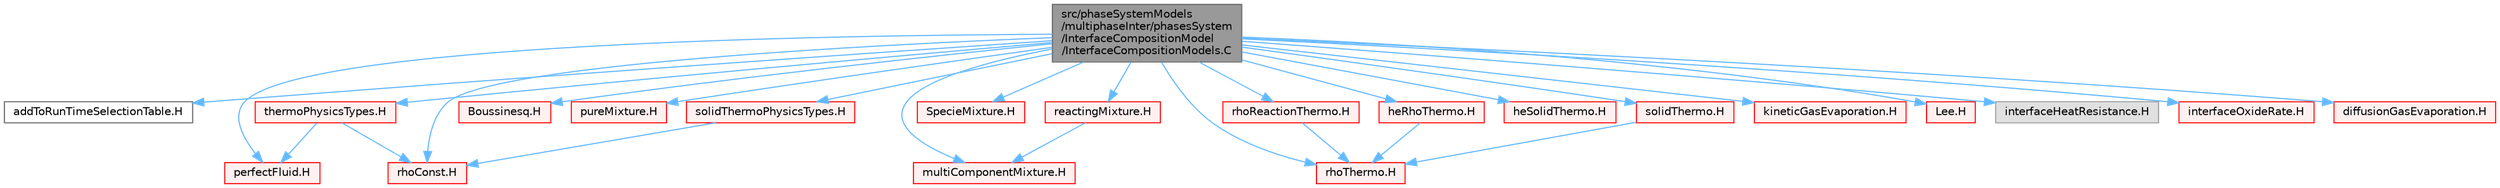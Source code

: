 digraph "src/phaseSystemModels/multiphaseInter/phasesSystem/InterfaceCompositionModel/InterfaceCompositionModels.C"
{
 // LATEX_PDF_SIZE
  bgcolor="transparent";
  edge [fontname=Helvetica,fontsize=10,labelfontname=Helvetica,labelfontsize=10];
  node [fontname=Helvetica,fontsize=10,shape=box,height=0.2,width=0.4];
  Node1 [id="Node000001",label="src/phaseSystemModels\l/multiphaseInter/phasesSystem\l/InterfaceCompositionModel\l/InterfaceCompositionModels.C",height=0.2,width=0.4,color="gray40", fillcolor="grey60", style="filled", fontcolor="black",tooltip=" "];
  Node1 -> Node2 [id="edge1_Node000001_Node000002",color="steelblue1",style="solid",tooltip=" "];
  Node2 [id="Node000002",label="addToRunTimeSelectionTable.H",height=0.2,width=0.4,color="grey40", fillcolor="white", style="filled",URL="$addToRunTimeSelectionTable_8H.html",tooltip="Macros for easy insertion into run-time selection tables."];
  Node1 -> Node3 [id="edge2_Node000001_Node000003",color="steelblue1",style="solid",tooltip=" "];
  Node3 [id="Node000003",label="thermoPhysicsTypes.H",height=0.2,width=0.4,color="red", fillcolor="#FFF0F0", style="filled",URL="$thermoPhysicsTypes_8H.html",tooltip="Type definitions for thermo-physics models."];
  Node3 -> Node148 [id="edge3_Node000003_Node000148",color="steelblue1",style="solid",tooltip=" "];
  Node148 [id="Node000148",label="perfectFluid.H",height=0.2,width=0.4,color="red", fillcolor="#FFF0F0", style="filled",URL="$perfectFluid_8H.html",tooltip=" "];
  Node3 -> Node152 [id="edge4_Node000003_Node000152",color="steelblue1",style="solid",tooltip=" "];
  Node152 [id="Node000152",label="rhoConst.H",height=0.2,width=0.4,color="red", fillcolor="#FFF0F0", style="filled",URL="$rhoConst_8H.html",tooltip=" "];
  Node1 -> Node152 [id="edge5_Node000001_Node000152",color="steelblue1",style="solid",tooltip=" "];
  Node1 -> Node148 [id="edge6_Node000001_Node000148",color="steelblue1",style="solid",tooltip=" "];
  Node1 -> Node184 [id="edge7_Node000001_Node000184",color="steelblue1",style="solid",tooltip=" "];
  Node184 [id="Node000184",label="Boussinesq.H",height=0.2,width=0.4,color="red", fillcolor="#FFF0F0", style="filled",URL="$Boussinesq_8H.html",tooltip=" "];
  Node1 -> Node186 [id="edge8_Node000001_Node000186",color="steelblue1",style="solid",tooltip=" "];
  Node186 [id="Node000186",label="pureMixture.H",height=0.2,width=0.4,color="red", fillcolor="#FFF0F0", style="filled",URL="$pureMixture_8H.html",tooltip=" "];
  Node1 -> Node188 [id="edge9_Node000001_Node000188",color="steelblue1",style="solid",tooltip=" "];
  Node188 [id="Node000188",label="multiComponentMixture.H",height=0.2,width=0.4,color="red", fillcolor="#FFF0F0", style="filled",URL="$multiComponentMixture_8H.html",tooltip=" "];
  Node1 -> Node441 [id="edge10_Node000001_Node000441",color="steelblue1",style="solid",tooltip=" "];
  Node441 [id="Node000441",label="reactingMixture.H",height=0.2,width=0.4,color="red", fillcolor="#FFF0F0", style="filled",URL="$reactingMixture_8H.html",tooltip=" "];
  Node441 -> Node188 [id="edge11_Node000441_Node000188",color="steelblue1",style="solid",tooltip=" "];
  Node1 -> Node446 [id="edge12_Node000001_Node000446",color="steelblue1",style="solid",tooltip=" "];
  Node446 [id="Node000446",label="SpecieMixture.H",height=0.2,width=0.4,color="red", fillcolor="#FFF0F0", style="filled",URL="$SpecieMixture_8H.html",tooltip=" "];
  Node1 -> Node447 [id="edge13_Node000001_Node000447",color="steelblue1",style="solid",tooltip=" "];
  Node447 [id="Node000447",label="rhoThermo.H",height=0.2,width=0.4,color="red", fillcolor="#FFF0F0", style="filled",URL="$rhoThermo_8H.html",tooltip=" "];
  Node1 -> Node452 [id="edge14_Node000001_Node000452",color="steelblue1",style="solid",tooltip=" "];
  Node452 [id="Node000452",label="rhoReactionThermo.H",height=0.2,width=0.4,color="red", fillcolor="#FFF0F0", style="filled",URL="$rhoReactionThermo_8H.html",tooltip=" "];
  Node452 -> Node447 [id="edge15_Node000452_Node000447",color="steelblue1",style="solid",tooltip=" "];
  Node1 -> Node453 [id="edge16_Node000001_Node000453",color="steelblue1",style="solid",tooltip=" "];
  Node453 [id="Node000453",label="heRhoThermo.H",height=0.2,width=0.4,color="red", fillcolor="#FFF0F0", style="filled",URL="$heRhoThermo_8H.html",tooltip=" "];
  Node453 -> Node447 [id="edge17_Node000453_Node000447",color="steelblue1",style="solid",tooltip=" "];
  Node1 -> Node455 [id="edge18_Node000001_Node000455",color="steelblue1",style="solid",tooltip=" "];
  Node455 [id="Node000455",label="solidThermo.H",height=0.2,width=0.4,color="red", fillcolor="#FFF0F0", style="filled",URL="$solidThermo_8H.html",tooltip=" "];
  Node455 -> Node447 [id="edge19_Node000455_Node000447",color="steelblue1",style="solid",tooltip=" "];
  Node1 -> Node456 [id="edge20_Node000001_Node000456",color="steelblue1",style="solid",tooltip=" "];
  Node456 [id="Node000456",label="heSolidThermo.H",height=0.2,width=0.4,color="red", fillcolor="#FFF0F0", style="filled",URL="$heSolidThermo_8H.html",tooltip=" "];
  Node1 -> Node457 [id="edge21_Node000001_Node000457",color="steelblue1",style="solid",tooltip=" "];
  Node457 [id="Node000457",label="solidThermoPhysicsTypes.H",height=0.2,width=0.4,color="red", fillcolor="#FFF0F0", style="filled",URL="$solidThermoPhysicsTypes_8H.html",tooltip="Type definitions for solid-thermo-physics models."];
  Node457 -> Node152 [id="edge22_Node000457_Node000152",color="steelblue1",style="solid",tooltip=" "];
  Node1 -> Node469 [id="edge23_Node000001_Node000469",color="steelblue1",style="solid",tooltip=" "];
  Node469 [id="Node000469",label="kineticGasEvaporation.H",height=0.2,width=0.4,color="red", fillcolor="#FFF0F0", style="filled",URL="$kineticGasEvaporation_8H.html",tooltip=" "];
  Node1 -> Node471 [id="edge24_Node000001_Node000471",color="steelblue1",style="solid",tooltip=" "];
  Node471 [id="Node000471",label="Lee.H",height=0.2,width=0.4,color="red", fillcolor="#FFF0F0", style="filled",URL="$Lee_8H.html",tooltip=" "];
  Node1 -> Node472 [id="edge25_Node000001_Node000472",color="steelblue1",style="solid",tooltip=" "];
  Node472 [id="Node000472",label="interfaceHeatResistance.H",height=0.2,width=0.4,color="grey60", fillcolor="#E0E0E0", style="filled",tooltip=" "];
  Node1 -> Node473 [id="edge26_Node000001_Node000473",color="steelblue1",style="solid",tooltip=" "];
  Node473 [id="Node000473",label="interfaceOxideRate.H",height=0.2,width=0.4,color="red", fillcolor="#FFF0F0", style="filled",URL="$interfaceOxideRate_8H.html",tooltip=" "];
  Node1 -> Node474 [id="edge27_Node000001_Node000474",color="steelblue1",style="solid",tooltip=" "];
  Node474 [id="Node000474",label="diffusionGasEvaporation.H",height=0.2,width=0.4,color="red", fillcolor="#FFF0F0", style="filled",URL="$diffusionGasEvaporation_8H.html",tooltip=" "];
}
